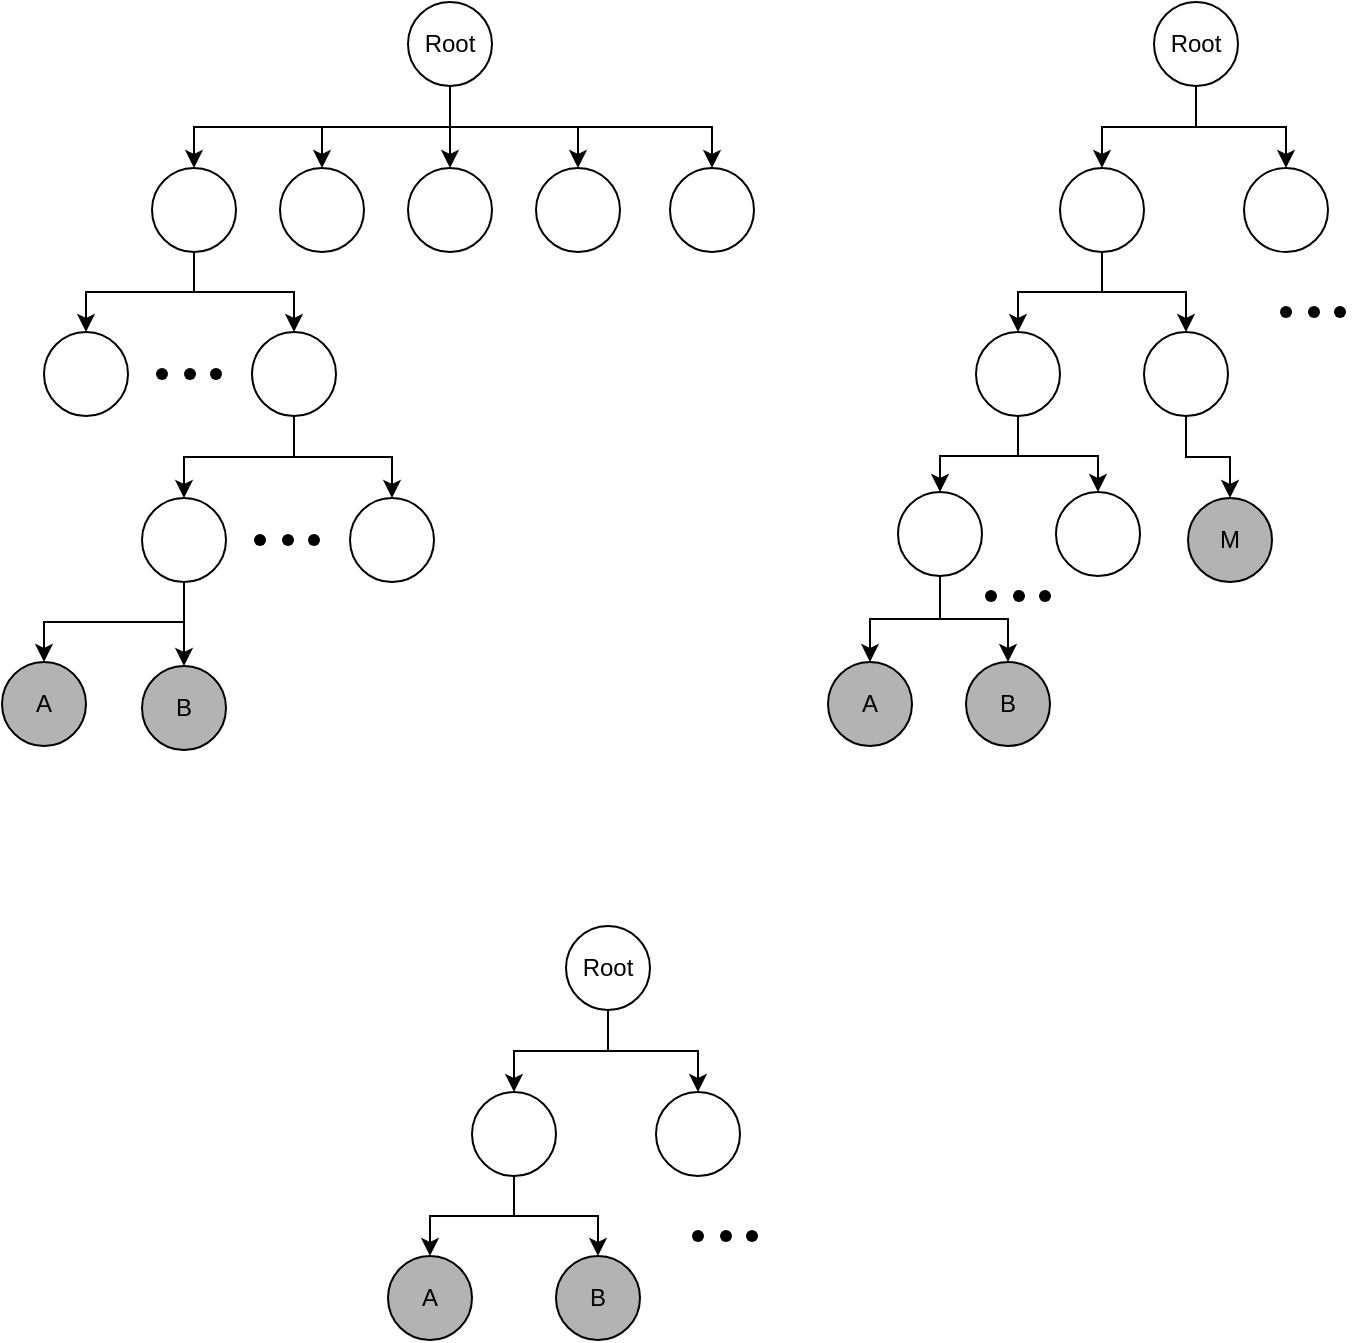 <mxfile version="22.1.7" type="github">
  <diagram name="第 1 页" id="nOA1DqOnacEwsndsl3H8">
    <mxGraphModel dx="2806" dy="2346" grid="0" gridSize="10" guides="1" tooltips="1" connect="1" arrows="0" fold="1" page="1" pageScale="1" pageWidth="827" pageHeight="1169" math="0" shadow="0">
      <root>
        <mxCell id="0" />
        <mxCell id="1" parent="0" />
        <mxCell id="hrz-84ihu9kp6kxDPxJm-22" style="edgeStyle=orthogonalEdgeStyle;rounded=0;orthogonalLoop=1;jettySize=auto;html=1;exitX=0.5;exitY=1;exitDx=0;exitDy=0;" edge="1" parent="1" source="hrz-84ihu9kp6kxDPxJm-14" target="hrz-84ihu9kp6kxDPxJm-15">
          <mxGeometry relative="1" as="geometry" />
        </mxCell>
        <mxCell id="hrz-84ihu9kp6kxDPxJm-23" style="edgeStyle=orthogonalEdgeStyle;rounded=0;orthogonalLoop=1;jettySize=auto;html=1;exitX=0.5;exitY=1;exitDx=0;exitDy=0;" edge="1" parent="1" source="hrz-84ihu9kp6kxDPxJm-14" target="hrz-84ihu9kp6kxDPxJm-16">
          <mxGeometry relative="1" as="geometry" />
        </mxCell>
        <mxCell id="hrz-84ihu9kp6kxDPxJm-24" style="edgeStyle=orthogonalEdgeStyle;rounded=0;orthogonalLoop=1;jettySize=auto;html=1;exitX=0.5;exitY=1;exitDx=0;exitDy=0;" edge="1" parent="1" source="hrz-84ihu9kp6kxDPxJm-14" target="hrz-84ihu9kp6kxDPxJm-17">
          <mxGeometry relative="1" as="geometry" />
        </mxCell>
        <mxCell id="hrz-84ihu9kp6kxDPxJm-25" style="edgeStyle=orthogonalEdgeStyle;rounded=0;orthogonalLoop=1;jettySize=auto;html=1;exitX=0.5;exitY=1;exitDx=0;exitDy=0;" edge="1" parent="1" source="hrz-84ihu9kp6kxDPxJm-14" target="hrz-84ihu9kp6kxDPxJm-18">
          <mxGeometry relative="1" as="geometry" />
        </mxCell>
        <mxCell id="hrz-84ihu9kp6kxDPxJm-26" style="edgeStyle=orthogonalEdgeStyle;rounded=0;orthogonalLoop=1;jettySize=auto;html=1;exitX=0.5;exitY=1;exitDx=0;exitDy=0;" edge="1" parent="1" source="hrz-84ihu9kp6kxDPxJm-14" target="hrz-84ihu9kp6kxDPxJm-19">
          <mxGeometry relative="1" as="geometry" />
        </mxCell>
        <mxCell id="hrz-84ihu9kp6kxDPxJm-14" value="Root" style="ellipse;whiteSpace=wrap;html=1;aspect=fixed;" vertex="1" parent="1">
          <mxGeometry x="-537" y="-1131" width="42" height="42" as="geometry" />
        </mxCell>
        <mxCell id="hrz-84ihu9kp6kxDPxJm-29" style="edgeStyle=orthogonalEdgeStyle;rounded=0;orthogonalLoop=1;jettySize=auto;html=1;exitX=0.5;exitY=1;exitDx=0;exitDy=0;" edge="1" parent="1" source="hrz-84ihu9kp6kxDPxJm-15" target="hrz-84ihu9kp6kxDPxJm-27">
          <mxGeometry relative="1" as="geometry" />
        </mxCell>
        <mxCell id="hrz-84ihu9kp6kxDPxJm-30" style="edgeStyle=orthogonalEdgeStyle;rounded=0;orthogonalLoop=1;jettySize=auto;html=1;exitX=0.5;exitY=1;exitDx=0;exitDy=0;entryX=0.5;entryY=0;entryDx=0;entryDy=0;" edge="1" parent="1" source="hrz-84ihu9kp6kxDPxJm-15" target="hrz-84ihu9kp6kxDPxJm-28">
          <mxGeometry relative="1" as="geometry" />
        </mxCell>
        <mxCell id="hrz-84ihu9kp6kxDPxJm-15" value="" style="ellipse;whiteSpace=wrap;html=1;aspect=fixed;" vertex="1" parent="1">
          <mxGeometry x="-665" y="-1048" width="42" height="42" as="geometry" />
        </mxCell>
        <mxCell id="hrz-84ihu9kp6kxDPxJm-16" value="" style="ellipse;whiteSpace=wrap;html=1;aspect=fixed;" vertex="1" parent="1">
          <mxGeometry x="-601" y="-1048" width="42" height="42" as="geometry" />
        </mxCell>
        <mxCell id="hrz-84ihu9kp6kxDPxJm-17" value="" style="ellipse;whiteSpace=wrap;html=1;aspect=fixed;" vertex="1" parent="1">
          <mxGeometry x="-537" y="-1048" width="42" height="42" as="geometry" />
        </mxCell>
        <mxCell id="hrz-84ihu9kp6kxDPxJm-18" value="" style="ellipse;whiteSpace=wrap;html=1;aspect=fixed;" vertex="1" parent="1">
          <mxGeometry x="-473" y="-1048" width="42" height="42" as="geometry" />
        </mxCell>
        <mxCell id="hrz-84ihu9kp6kxDPxJm-19" value="" style="ellipse;whiteSpace=wrap;html=1;aspect=fixed;" vertex="1" parent="1">
          <mxGeometry x="-406" y="-1048" width="42" height="42" as="geometry" />
        </mxCell>
        <mxCell id="hrz-84ihu9kp6kxDPxJm-27" value="" style="ellipse;whiteSpace=wrap;html=1;aspect=fixed;" vertex="1" parent="1">
          <mxGeometry x="-719" y="-966" width="42" height="42" as="geometry" />
        </mxCell>
        <mxCell id="hrz-84ihu9kp6kxDPxJm-39" style="edgeStyle=orthogonalEdgeStyle;rounded=0;orthogonalLoop=1;jettySize=auto;html=1;exitX=0.5;exitY=1;exitDx=0;exitDy=0;" edge="1" parent="1" source="hrz-84ihu9kp6kxDPxJm-28" target="hrz-84ihu9kp6kxDPxJm-34">
          <mxGeometry relative="1" as="geometry" />
        </mxCell>
        <mxCell id="hrz-84ihu9kp6kxDPxJm-40" style="edgeStyle=orthogonalEdgeStyle;rounded=0;orthogonalLoop=1;jettySize=auto;html=1;exitX=0.5;exitY=1;exitDx=0;exitDy=0;entryX=0.5;entryY=0;entryDx=0;entryDy=0;" edge="1" parent="1" source="hrz-84ihu9kp6kxDPxJm-28" target="hrz-84ihu9kp6kxDPxJm-35">
          <mxGeometry relative="1" as="geometry" />
        </mxCell>
        <mxCell id="hrz-84ihu9kp6kxDPxJm-28" value="" style="ellipse;whiteSpace=wrap;html=1;aspect=fixed;" vertex="1" parent="1">
          <mxGeometry x="-615" y="-966" width="42" height="42" as="geometry" />
        </mxCell>
        <mxCell id="hrz-84ihu9kp6kxDPxJm-31" value="" style="shape=waypoint;sketch=0;fillStyle=solid;size=6;pointerEvents=1;points=[];fillColor=none;resizable=0;rotatable=0;perimeter=centerPerimeter;snapToPoint=1;" vertex="1" parent="1">
          <mxGeometry x="-656" y="-955" width="20" height="20" as="geometry" />
        </mxCell>
        <mxCell id="hrz-84ihu9kp6kxDPxJm-32" value="" style="shape=waypoint;sketch=0;fillStyle=solid;size=6;pointerEvents=1;points=[];fillColor=none;resizable=0;rotatable=0;perimeter=centerPerimeter;snapToPoint=1;" vertex="1" parent="1">
          <mxGeometry x="-643" y="-955" width="20" height="20" as="geometry" />
        </mxCell>
        <mxCell id="hrz-84ihu9kp6kxDPxJm-33" value="" style="shape=waypoint;sketch=0;fillStyle=solid;size=6;pointerEvents=1;points=[];fillColor=none;resizable=0;rotatable=0;perimeter=centerPerimeter;snapToPoint=1;" vertex="1" parent="1">
          <mxGeometry x="-670" y="-955" width="20" height="20" as="geometry" />
        </mxCell>
        <mxCell id="hrz-84ihu9kp6kxDPxJm-42" style="edgeStyle=orthogonalEdgeStyle;rounded=0;orthogonalLoop=1;jettySize=auto;html=1;exitX=0.5;exitY=1;exitDx=0;exitDy=0;entryX=0.5;entryY=0;entryDx=0;entryDy=0;" edge="1" parent="1" source="hrz-84ihu9kp6kxDPxJm-34" target="hrz-84ihu9kp6kxDPxJm-41">
          <mxGeometry relative="1" as="geometry" />
        </mxCell>
        <mxCell id="hrz-84ihu9kp6kxDPxJm-44" style="edgeStyle=orthogonalEdgeStyle;rounded=0;orthogonalLoop=1;jettySize=auto;html=1;exitX=0.5;exitY=1;exitDx=0;exitDy=0;" edge="1" parent="1" source="hrz-84ihu9kp6kxDPxJm-34" target="hrz-84ihu9kp6kxDPxJm-43">
          <mxGeometry relative="1" as="geometry" />
        </mxCell>
        <mxCell id="hrz-84ihu9kp6kxDPxJm-34" value="" style="ellipse;whiteSpace=wrap;html=1;aspect=fixed;" vertex="1" parent="1">
          <mxGeometry x="-670" y="-883" width="42" height="42" as="geometry" />
        </mxCell>
        <mxCell id="hrz-84ihu9kp6kxDPxJm-35" value="" style="ellipse;whiteSpace=wrap;html=1;aspect=fixed;" vertex="1" parent="1">
          <mxGeometry x="-566" y="-883" width="42" height="42" as="geometry" />
        </mxCell>
        <mxCell id="hrz-84ihu9kp6kxDPxJm-36" value="" style="shape=waypoint;sketch=0;fillStyle=solid;size=6;pointerEvents=1;points=[];fillColor=none;resizable=0;rotatable=0;perimeter=centerPerimeter;snapToPoint=1;" vertex="1" parent="1">
          <mxGeometry x="-607" y="-872" width="20" height="20" as="geometry" />
        </mxCell>
        <mxCell id="hrz-84ihu9kp6kxDPxJm-37" value="" style="shape=waypoint;sketch=0;fillStyle=solid;size=6;pointerEvents=1;points=[];fillColor=none;resizable=0;rotatable=0;perimeter=centerPerimeter;snapToPoint=1;" vertex="1" parent="1">
          <mxGeometry x="-594" y="-872" width="20" height="20" as="geometry" />
        </mxCell>
        <mxCell id="hrz-84ihu9kp6kxDPxJm-38" value="" style="shape=waypoint;sketch=0;fillStyle=solid;size=6;pointerEvents=1;points=[];fillColor=none;resizable=0;rotatable=0;perimeter=centerPerimeter;snapToPoint=1;" vertex="1" parent="1">
          <mxGeometry x="-621" y="-872" width="20" height="20" as="geometry" />
        </mxCell>
        <mxCell id="hrz-84ihu9kp6kxDPxJm-41" value="A" style="ellipse;whiteSpace=wrap;html=1;aspect=fixed;fillColor=#B3B3B3;" vertex="1" parent="1">
          <mxGeometry x="-740" y="-801" width="42" height="42" as="geometry" />
        </mxCell>
        <mxCell id="hrz-84ihu9kp6kxDPxJm-43" value="B" style="ellipse;whiteSpace=wrap;html=1;aspect=fixed;fillColor=#B3B3B3;" vertex="1" parent="1">
          <mxGeometry x="-670" y="-799" width="42" height="42" as="geometry" />
        </mxCell>
        <mxCell id="hrz-84ihu9kp6kxDPxJm-49" style="edgeStyle=orthogonalEdgeStyle;rounded=0;orthogonalLoop=1;jettySize=auto;html=1;exitX=0.5;exitY=1;exitDx=0;exitDy=0;" edge="1" parent="1" source="hrz-84ihu9kp6kxDPxJm-45" target="hrz-84ihu9kp6kxDPxJm-46">
          <mxGeometry relative="1" as="geometry" />
        </mxCell>
        <mxCell id="hrz-84ihu9kp6kxDPxJm-50" style="edgeStyle=orthogonalEdgeStyle;rounded=0;orthogonalLoop=1;jettySize=auto;html=1;exitX=0.5;exitY=1;exitDx=0;exitDy=0;" edge="1" parent="1" source="hrz-84ihu9kp6kxDPxJm-45" target="hrz-84ihu9kp6kxDPxJm-47">
          <mxGeometry relative="1" as="geometry" />
        </mxCell>
        <mxCell id="hrz-84ihu9kp6kxDPxJm-45" value="Root" style="ellipse;whiteSpace=wrap;html=1;aspect=fixed;" vertex="1" parent="1">
          <mxGeometry x="-164" y="-1131" width="42" height="42" as="geometry" />
        </mxCell>
        <mxCell id="hrz-84ihu9kp6kxDPxJm-54" style="edgeStyle=orthogonalEdgeStyle;rounded=0;orthogonalLoop=1;jettySize=auto;html=1;exitX=0.5;exitY=1;exitDx=0;exitDy=0;" edge="1" parent="1" source="hrz-84ihu9kp6kxDPxJm-46" target="hrz-84ihu9kp6kxDPxJm-52">
          <mxGeometry relative="1" as="geometry" />
        </mxCell>
        <mxCell id="hrz-84ihu9kp6kxDPxJm-55" style="edgeStyle=orthogonalEdgeStyle;rounded=0;orthogonalLoop=1;jettySize=auto;html=1;exitX=0.5;exitY=1;exitDx=0;exitDy=0;" edge="1" parent="1" source="hrz-84ihu9kp6kxDPxJm-46" target="hrz-84ihu9kp6kxDPxJm-51">
          <mxGeometry relative="1" as="geometry" />
        </mxCell>
        <mxCell id="hrz-84ihu9kp6kxDPxJm-46" value="" style="ellipse;whiteSpace=wrap;html=1;aspect=fixed;" vertex="1" parent="1">
          <mxGeometry x="-211" y="-1048" width="42" height="42" as="geometry" />
        </mxCell>
        <mxCell id="hrz-84ihu9kp6kxDPxJm-47" value="" style="ellipse;whiteSpace=wrap;html=1;aspect=fixed;" vertex="1" parent="1">
          <mxGeometry x="-119" y="-1048" width="42" height="42" as="geometry" />
        </mxCell>
        <mxCell id="hrz-84ihu9kp6kxDPxJm-51" value="" style="ellipse;whiteSpace=wrap;html=1;aspect=fixed;" vertex="1" parent="1">
          <mxGeometry x="-253" y="-966" width="42" height="42" as="geometry" />
        </mxCell>
        <mxCell id="hrz-84ihu9kp6kxDPxJm-104" style="edgeStyle=orthogonalEdgeStyle;rounded=0;orthogonalLoop=1;jettySize=auto;html=1;exitX=0.5;exitY=1;exitDx=0;exitDy=0;" edge="1" parent="1" source="hrz-84ihu9kp6kxDPxJm-52" target="hrz-84ihu9kp6kxDPxJm-99">
          <mxGeometry relative="1" as="geometry" />
        </mxCell>
        <mxCell id="hrz-84ihu9kp6kxDPxJm-52" value="" style="ellipse;whiteSpace=wrap;html=1;aspect=fixed;" vertex="1" parent="1">
          <mxGeometry x="-169" y="-966" width="42" height="42" as="geometry" />
        </mxCell>
        <mxCell id="hrz-84ihu9kp6kxDPxJm-61" style="edgeStyle=orthogonalEdgeStyle;rounded=0;orthogonalLoop=1;jettySize=auto;html=1;exitX=0.5;exitY=1;exitDx=0;exitDy=0;" edge="1" parent="1" target="hrz-84ihu9kp6kxDPxJm-64" source="hrz-84ihu9kp6kxDPxJm-51">
          <mxGeometry relative="1" as="geometry">
            <mxPoint x="-238" y="-900" as="sourcePoint" />
          </mxGeometry>
        </mxCell>
        <mxCell id="hrz-84ihu9kp6kxDPxJm-62" style="edgeStyle=orthogonalEdgeStyle;rounded=0;orthogonalLoop=1;jettySize=auto;html=1;exitX=0.5;exitY=1;exitDx=0;exitDy=0;" edge="1" parent="1" target="hrz-84ihu9kp6kxDPxJm-63" source="hrz-84ihu9kp6kxDPxJm-51">
          <mxGeometry relative="1" as="geometry">
            <mxPoint x="-238" y="-900" as="sourcePoint" />
          </mxGeometry>
        </mxCell>
        <mxCell id="hrz-84ihu9kp6kxDPxJm-74" style="edgeStyle=orthogonalEdgeStyle;rounded=0;orthogonalLoop=1;jettySize=auto;html=1;exitX=0.5;exitY=1;exitDx=0;exitDy=0;" edge="1" parent="1" source="hrz-84ihu9kp6kxDPxJm-63" target="hrz-84ihu9kp6kxDPxJm-71">
          <mxGeometry relative="1" as="geometry" />
        </mxCell>
        <mxCell id="hrz-84ihu9kp6kxDPxJm-75" style="edgeStyle=orthogonalEdgeStyle;rounded=0;orthogonalLoop=1;jettySize=auto;html=1;exitX=0.5;exitY=1;exitDx=0;exitDy=0;" edge="1" parent="1" source="hrz-84ihu9kp6kxDPxJm-63" target="hrz-84ihu9kp6kxDPxJm-72">
          <mxGeometry relative="1" as="geometry" />
        </mxCell>
        <mxCell id="hrz-84ihu9kp6kxDPxJm-63" value="" style="ellipse;whiteSpace=wrap;html=1;aspect=fixed;" vertex="1" parent="1">
          <mxGeometry x="-292" y="-886" width="42" height="42" as="geometry" />
        </mxCell>
        <mxCell id="hrz-84ihu9kp6kxDPxJm-64" value="" style="ellipse;whiteSpace=wrap;html=1;aspect=fixed;" vertex="1" parent="1">
          <mxGeometry x="-213" y="-886" width="42" height="42" as="geometry" />
        </mxCell>
        <mxCell id="hrz-84ihu9kp6kxDPxJm-65" value="" style="shape=waypoint;sketch=0;fillStyle=solid;size=6;pointerEvents=1;points=[];fillColor=none;resizable=0;rotatable=0;perimeter=centerPerimeter;snapToPoint=1;" vertex="1" parent="1">
          <mxGeometry x="-241.5" y="-844" width="20" height="20" as="geometry" />
        </mxCell>
        <mxCell id="hrz-84ihu9kp6kxDPxJm-66" value="" style="shape=waypoint;sketch=0;fillStyle=solid;size=6;pointerEvents=1;points=[];fillColor=none;resizable=0;rotatable=0;perimeter=centerPerimeter;snapToPoint=1;" vertex="1" parent="1">
          <mxGeometry x="-228.5" y="-844" width="20" height="20" as="geometry" />
        </mxCell>
        <mxCell id="hrz-84ihu9kp6kxDPxJm-67" value="" style="shape=waypoint;sketch=0;fillStyle=solid;size=6;pointerEvents=1;points=[];fillColor=none;resizable=0;rotatable=0;perimeter=centerPerimeter;snapToPoint=1;" vertex="1" parent="1">
          <mxGeometry x="-255.5" y="-844" width="20" height="20" as="geometry" />
        </mxCell>
        <mxCell id="hrz-84ihu9kp6kxDPxJm-68" value="" style="shape=waypoint;sketch=0;fillStyle=solid;size=6;pointerEvents=1;points=[];fillColor=none;resizable=0;rotatable=0;perimeter=centerPerimeter;snapToPoint=1;" vertex="1" parent="1">
          <mxGeometry x="-94" y="-986" width="20" height="20" as="geometry" />
        </mxCell>
        <mxCell id="hrz-84ihu9kp6kxDPxJm-69" value="" style="shape=waypoint;sketch=0;fillStyle=solid;size=6;pointerEvents=1;points=[];fillColor=none;resizable=0;rotatable=0;perimeter=centerPerimeter;snapToPoint=1;" vertex="1" parent="1">
          <mxGeometry x="-81" y="-986" width="20" height="20" as="geometry" />
        </mxCell>
        <mxCell id="hrz-84ihu9kp6kxDPxJm-70" value="" style="shape=waypoint;sketch=0;fillStyle=solid;size=6;pointerEvents=1;points=[];fillColor=none;resizable=0;rotatable=0;perimeter=centerPerimeter;snapToPoint=1;" vertex="1" parent="1">
          <mxGeometry x="-108" y="-986" width="20" height="20" as="geometry" />
        </mxCell>
        <mxCell id="hrz-84ihu9kp6kxDPxJm-71" value="A" style="ellipse;whiteSpace=wrap;html=1;aspect=fixed;fillColor=#B3B3B3;" vertex="1" parent="1">
          <mxGeometry x="-327" y="-801" width="42" height="42" as="geometry" />
        </mxCell>
        <mxCell id="hrz-84ihu9kp6kxDPxJm-72" value="B" style="ellipse;whiteSpace=wrap;html=1;aspect=fixed;fillColor=#B3B3B3;" vertex="1" parent="1">
          <mxGeometry x="-258" y="-801" width="42" height="42" as="geometry" />
        </mxCell>
        <mxCell id="hrz-84ihu9kp6kxDPxJm-76" style="edgeStyle=orthogonalEdgeStyle;rounded=0;orthogonalLoop=1;jettySize=auto;html=1;exitX=0.5;exitY=1;exitDx=0;exitDy=0;" edge="1" parent="1" source="hrz-84ihu9kp6kxDPxJm-78" target="hrz-84ihu9kp6kxDPxJm-81">
          <mxGeometry relative="1" as="geometry" />
        </mxCell>
        <mxCell id="hrz-84ihu9kp6kxDPxJm-77" style="edgeStyle=orthogonalEdgeStyle;rounded=0;orthogonalLoop=1;jettySize=auto;html=1;exitX=0.5;exitY=1;exitDx=0;exitDy=0;" edge="1" parent="1" source="hrz-84ihu9kp6kxDPxJm-78" target="hrz-84ihu9kp6kxDPxJm-82">
          <mxGeometry relative="1" as="geometry" />
        </mxCell>
        <mxCell id="hrz-84ihu9kp6kxDPxJm-78" value="Root" style="ellipse;whiteSpace=wrap;html=1;aspect=fixed;" vertex="1" parent="1">
          <mxGeometry x="-458" y="-669" width="42" height="42" as="geometry" />
        </mxCell>
        <mxCell id="hrz-84ihu9kp6kxDPxJm-79" style="edgeStyle=orthogonalEdgeStyle;rounded=0;orthogonalLoop=1;jettySize=auto;html=1;exitX=0.5;exitY=1;exitDx=0;exitDy=0;" edge="1" parent="1" source="hrz-84ihu9kp6kxDPxJm-81" target="hrz-84ihu9kp6kxDPxJm-84">
          <mxGeometry relative="1" as="geometry" />
        </mxCell>
        <mxCell id="hrz-84ihu9kp6kxDPxJm-80" style="edgeStyle=orthogonalEdgeStyle;rounded=0;orthogonalLoop=1;jettySize=auto;html=1;exitX=0.5;exitY=1;exitDx=0;exitDy=0;" edge="1" parent="1" source="hrz-84ihu9kp6kxDPxJm-81" target="hrz-84ihu9kp6kxDPxJm-83">
          <mxGeometry relative="1" as="geometry" />
        </mxCell>
        <mxCell id="hrz-84ihu9kp6kxDPxJm-81" value="" style="ellipse;whiteSpace=wrap;html=1;aspect=fixed;" vertex="1" parent="1">
          <mxGeometry x="-505" y="-586" width="42" height="42" as="geometry" />
        </mxCell>
        <mxCell id="hrz-84ihu9kp6kxDPxJm-82" value="" style="ellipse;whiteSpace=wrap;html=1;aspect=fixed;" vertex="1" parent="1">
          <mxGeometry x="-413" y="-586" width="42" height="42" as="geometry" />
        </mxCell>
        <mxCell id="hrz-84ihu9kp6kxDPxJm-83" value="A" style="ellipse;whiteSpace=wrap;html=1;aspect=fixed;fillColor=#B3B3B3;" vertex="1" parent="1">
          <mxGeometry x="-547" y="-504" width="42" height="42" as="geometry" />
        </mxCell>
        <mxCell id="hrz-84ihu9kp6kxDPxJm-84" value="B" style="ellipse;whiteSpace=wrap;html=1;aspect=fixed;fillColor=#B3B3B3;" vertex="1" parent="1">
          <mxGeometry x="-463" y="-504" width="42" height="42" as="geometry" />
        </mxCell>
        <mxCell id="hrz-84ihu9kp6kxDPxJm-94" value="" style="shape=waypoint;sketch=0;fillStyle=solid;size=6;pointerEvents=1;points=[];fillColor=none;resizable=0;rotatable=0;perimeter=centerPerimeter;snapToPoint=1;" vertex="1" parent="1">
          <mxGeometry x="-388" y="-524" width="20" height="20" as="geometry" />
        </mxCell>
        <mxCell id="hrz-84ihu9kp6kxDPxJm-95" value="" style="shape=waypoint;sketch=0;fillStyle=solid;size=6;pointerEvents=1;points=[];fillColor=none;resizable=0;rotatable=0;perimeter=centerPerimeter;snapToPoint=1;" vertex="1" parent="1">
          <mxGeometry x="-375" y="-524" width="20" height="20" as="geometry" />
        </mxCell>
        <mxCell id="hrz-84ihu9kp6kxDPxJm-96" value="" style="shape=waypoint;sketch=0;fillStyle=solid;size=6;pointerEvents=1;points=[];fillColor=none;resizable=0;rotatable=0;perimeter=centerPerimeter;snapToPoint=1;" vertex="1" parent="1">
          <mxGeometry x="-402" y="-524" width="20" height="20" as="geometry" />
        </mxCell>
        <mxCell id="hrz-84ihu9kp6kxDPxJm-99" value="M" style="ellipse;whiteSpace=wrap;html=1;aspect=fixed;fillColor=#B3B3B3;" vertex="1" parent="1">
          <mxGeometry x="-147" y="-883" width="42" height="42" as="geometry" />
        </mxCell>
      </root>
    </mxGraphModel>
  </diagram>
</mxfile>
